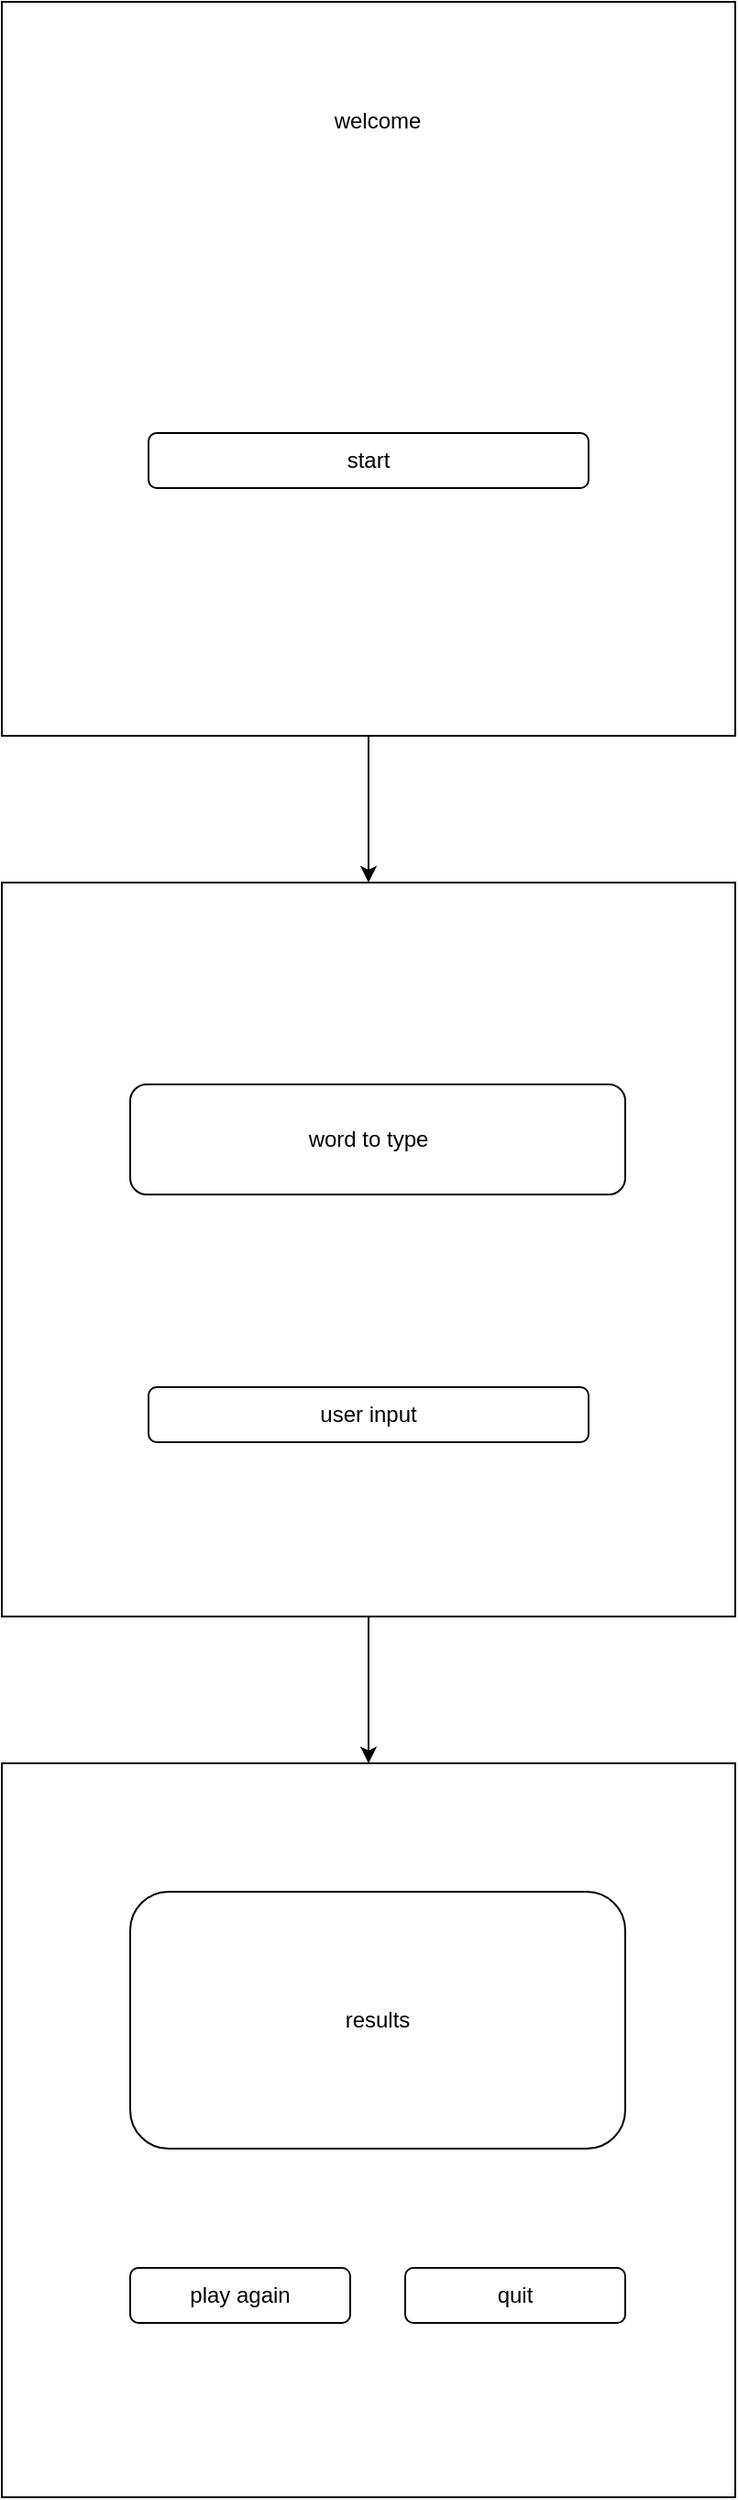 <mxfile version="24.7.16">
  <diagram name="Page-1" id="Ekg0lLXCEZH8myNC9K46">
    <mxGraphModel dx="1199" dy="2324" grid="1" gridSize="10" guides="1" tooltips="1" connect="1" arrows="1" fold="1" page="1" pageScale="1" pageWidth="827" pageHeight="1169" math="0" shadow="0">
      <root>
        <mxCell id="0" />
        <mxCell id="1" parent="0" />
        <mxCell id="JlmwyUXlX2YpN00jA6v9-16" style="edgeStyle=orthogonalEdgeStyle;rounded=0;orthogonalLoop=1;jettySize=auto;html=1;entryX=0.5;entryY=0;entryDx=0;entryDy=0;" edge="1" parent="1" source="JlmwyUXlX2YpN00jA6v9-1" target="JlmwyUXlX2YpN00jA6v9-11">
          <mxGeometry relative="1" as="geometry" />
        </mxCell>
        <mxCell id="JlmwyUXlX2YpN00jA6v9-1" value="" style="whiteSpace=wrap;html=1;aspect=fixed;" vertex="1" parent="1">
          <mxGeometry x="240" y="280" width="400" height="400" as="geometry" />
        </mxCell>
        <mxCell id="JlmwyUXlX2YpN00jA6v9-2" value="" style="rounded=1;whiteSpace=wrap;html=1;" vertex="1" parent="1">
          <mxGeometry x="310" y="390" width="270" height="60" as="geometry" />
        </mxCell>
        <mxCell id="JlmwyUXlX2YpN00jA6v9-3" value="word to type" style="text;html=1;align=center;verticalAlign=middle;whiteSpace=wrap;rounded=0;" vertex="1" parent="1">
          <mxGeometry x="370" y="405" width="140" height="30" as="geometry" />
        </mxCell>
        <mxCell id="JlmwyUXlX2YpN00jA6v9-4" value="user input" style="rounded=1;whiteSpace=wrap;html=1;" vertex="1" parent="1">
          <mxGeometry x="320" y="555" width="240" height="30" as="geometry" />
        </mxCell>
        <mxCell id="JlmwyUXlX2YpN00jA6v9-9" style="edgeStyle=orthogonalEdgeStyle;rounded=0;orthogonalLoop=1;jettySize=auto;html=1;entryX=0.5;entryY=0;entryDx=0;entryDy=0;" edge="1" parent="1" source="JlmwyUXlX2YpN00jA6v9-5" target="JlmwyUXlX2YpN00jA6v9-1">
          <mxGeometry relative="1" as="geometry" />
        </mxCell>
        <mxCell id="JlmwyUXlX2YpN00jA6v9-5" value="" style="whiteSpace=wrap;html=1;aspect=fixed;" vertex="1" parent="1">
          <mxGeometry x="240" y="-200" width="400" height="400" as="geometry" />
        </mxCell>
        <mxCell id="JlmwyUXlX2YpN00jA6v9-8" value="start" style="rounded=1;whiteSpace=wrap;html=1;" vertex="1" parent="1">
          <mxGeometry x="320" y="35" width="240" height="30" as="geometry" />
        </mxCell>
        <mxCell id="JlmwyUXlX2YpN00jA6v9-10" value="welcome" style="text;html=1;align=center;verticalAlign=middle;whiteSpace=wrap;rounded=0;" vertex="1" parent="1">
          <mxGeometry x="330" y="-170" width="230" height="70" as="geometry" />
        </mxCell>
        <mxCell id="JlmwyUXlX2YpN00jA6v9-11" value="" style="whiteSpace=wrap;html=1;aspect=fixed;" vertex="1" parent="1">
          <mxGeometry x="240" y="760" width="400" height="400" as="geometry" />
        </mxCell>
        <mxCell id="JlmwyUXlX2YpN00jA6v9-12" value="results" style="rounded=1;whiteSpace=wrap;html=1;" vertex="1" parent="1">
          <mxGeometry x="310" y="830" width="270" height="140" as="geometry" />
        </mxCell>
        <mxCell id="JlmwyUXlX2YpN00jA6v9-14" value="play again" style="rounded=1;whiteSpace=wrap;html=1;" vertex="1" parent="1">
          <mxGeometry x="310" y="1035" width="120" height="30" as="geometry" />
        </mxCell>
        <mxCell id="JlmwyUXlX2YpN00jA6v9-17" value="quit" style="rounded=1;whiteSpace=wrap;html=1;" vertex="1" parent="1">
          <mxGeometry x="460" y="1035" width="120" height="30" as="geometry" />
        </mxCell>
      </root>
    </mxGraphModel>
  </diagram>
</mxfile>
